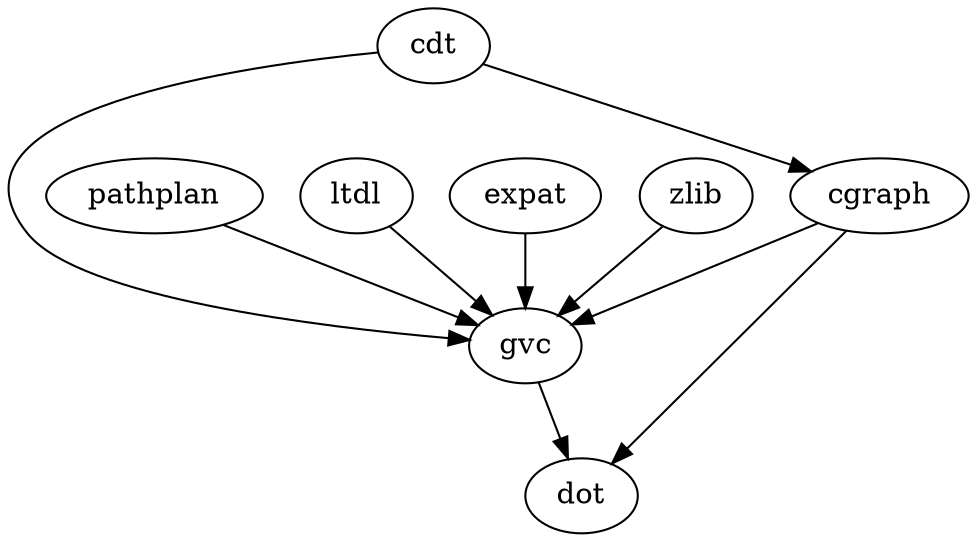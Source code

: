 /*
    dot build-dot.dot -T pdf -o build-dot.pdf
    dot build-dot.dot -T svg -o build-dot.svg
 */
digraph "dot+ dependency graph" {
    cdt -> cgraph;

    cgraph -> gvc;
    cdt -> gvc;
    pathplan -> gvc;
    ltdl -> gvc;
    expat -> gvc;
    zlib -> gvc;

    cgraph -> dot;
    gvc -> dot;
}
